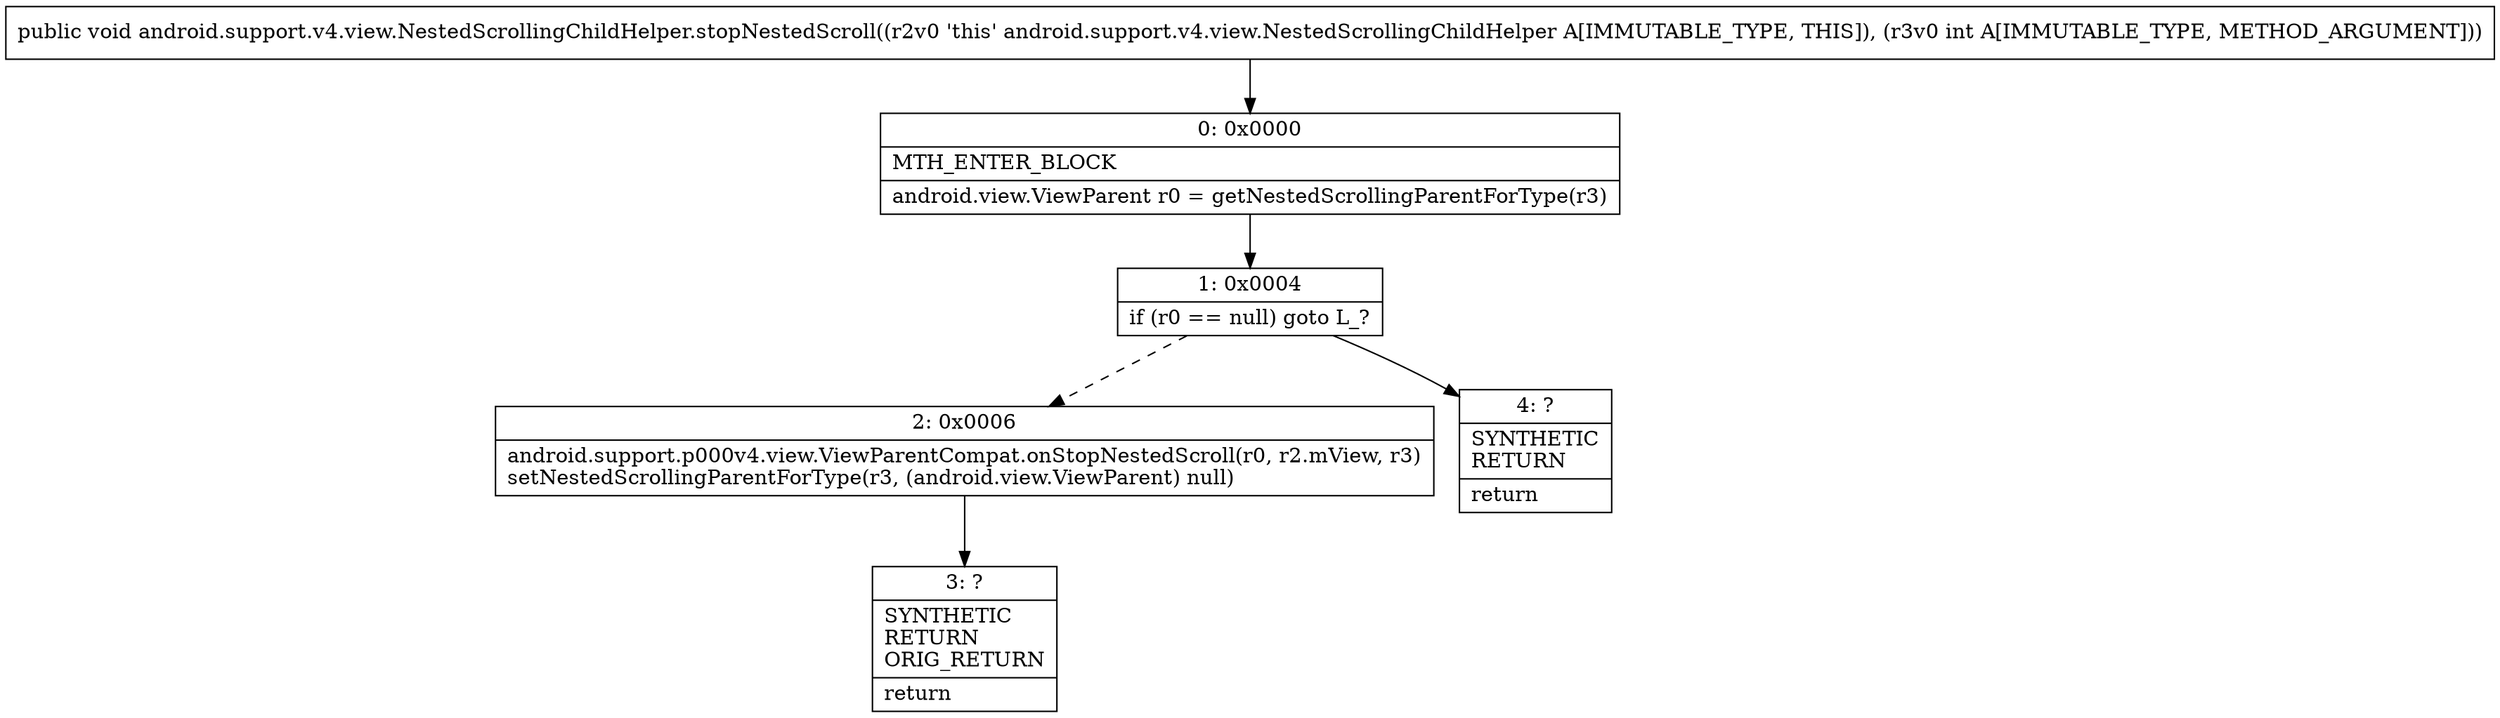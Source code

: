 digraph "CFG forandroid.support.v4.view.NestedScrollingChildHelper.stopNestedScroll(I)V" {
Node_0 [shape=record,label="{0\:\ 0x0000|MTH_ENTER_BLOCK\l|android.view.ViewParent r0 = getNestedScrollingParentForType(r3)\l}"];
Node_1 [shape=record,label="{1\:\ 0x0004|if (r0 == null) goto L_?\l}"];
Node_2 [shape=record,label="{2\:\ 0x0006|android.support.p000v4.view.ViewParentCompat.onStopNestedScroll(r0, r2.mView, r3)\lsetNestedScrollingParentForType(r3, (android.view.ViewParent) null)\l}"];
Node_3 [shape=record,label="{3\:\ ?|SYNTHETIC\lRETURN\lORIG_RETURN\l|return\l}"];
Node_4 [shape=record,label="{4\:\ ?|SYNTHETIC\lRETURN\l|return\l}"];
MethodNode[shape=record,label="{public void android.support.v4.view.NestedScrollingChildHelper.stopNestedScroll((r2v0 'this' android.support.v4.view.NestedScrollingChildHelper A[IMMUTABLE_TYPE, THIS]), (r3v0 int A[IMMUTABLE_TYPE, METHOD_ARGUMENT])) }"];
MethodNode -> Node_0;
Node_0 -> Node_1;
Node_1 -> Node_2[style=dashed];
Node_1 -> Node_4;
Node_2 -> Node_3;
}

